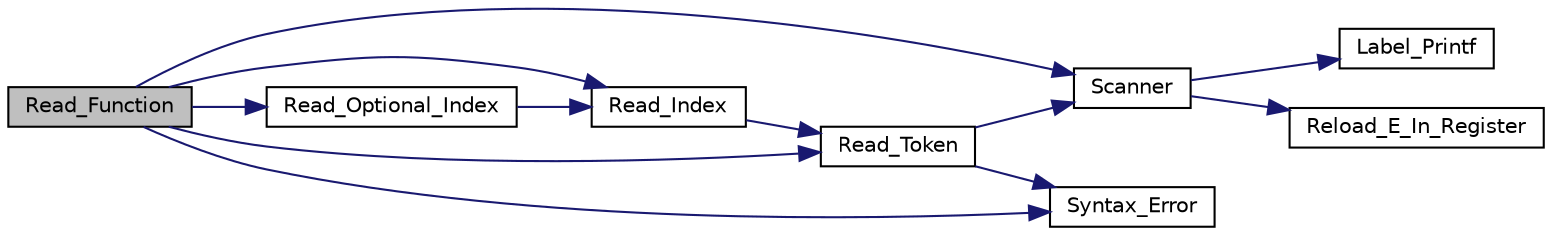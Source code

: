 digraph "Read_Function"
{
  edge [fontname="Helvetica",fontsize="10",labelfontname="Helvetica",labelfontsize="10"];
  node [fontname="Helvetica",fontsize="10",shape=record];
  rankdir="LR";
  Node1 [label="Read_Function",height=0.2,width=0.4,color="black", fillcolor="grey75", style="filled", fontcolor="black"];
  Node1 -> Node2 [color="midnightblue",fontsize="10",style="solid"];
  Node2 [label="Read_Token",height=0.2,width=0.4,color="black", fillcolor="white", style="filled",URL="$ma__parser_8c.html#a80d49cb24fd69d9eb23932a996e2c647"];
  Node2 -> Node3 [color="midnightblue",fontsize="10",style="solid"];
  Node3 [label="Scanner",height=0.2,width=0.4,color="black", fillcolor="white", style="filled",URL="$ma__parser_8c.html#ab7c2794ba668d94c59a045d90a086622"];
  Node3 -> Node4 [color="midnightblue",fontsize="10",style="solid"];
  Node4 [label="Label_Printf",height=0.2,width=0.4,color="black", fillcolor="white", style="filled",URL="$ma2asm_8c.html#a55647b9192e0e0e7eb3e53f712402558"];
  Node3 -> Node5 [color="midnightblue",fontsize="10",style="solid"];
  Node5 [label="Reload_E_In_Register",height=0.2,width=0.4,color="black", fillcolor="white", style="filled",URL="$alpha__any_8c.html#a53bd6fca87a2fd6ae394bd63c5689edf"];
  Node2 -> Node6 [color="midnightblue",fontsize="10",style="solid"];
  Node6 [label="Syntax_Error",height=0.2,width=0.4,color="black", fillcolor="white", style="filled",URL="$ma__parser_8c.html#a00f9ed3bd2f87261ec6e2f0fa667dfce"];
  Node1 -> Node3 [color="midnightblue",fontsize="10",style="solid"];
  Node1 -> Node6 [color="midnightblue",fontsize="10",style="solid"];
  Node1 -> Node7 [color="midnightblue",fontsize="10",style="solid"];
  Node7 [label="Read_Optional_Index",height=0.2,width=0.4,color="black", fillcolor="white", style="filled",URL="$ma__parser_8c.html#a1d93f4cff3616dbb0ea5ac3c04297128"];
  Node7 -> Node8 [color="midnightblue",fontsize="10",style="solid"];
  Node8 [label="Read_Index",height=0.2,width=0.4,color="black", fillcolor="white", style="filled",URL="$ma__parser_8c.html#a397482d143c8994ae2c6e8cf3d3d0589"];
  Node8 -> Node2 [color="midnightblue",fontsize="10",style="solid"];
  Node1 -> Node8 [color="midnightblue",fontsize="10",style="solid"];
}
